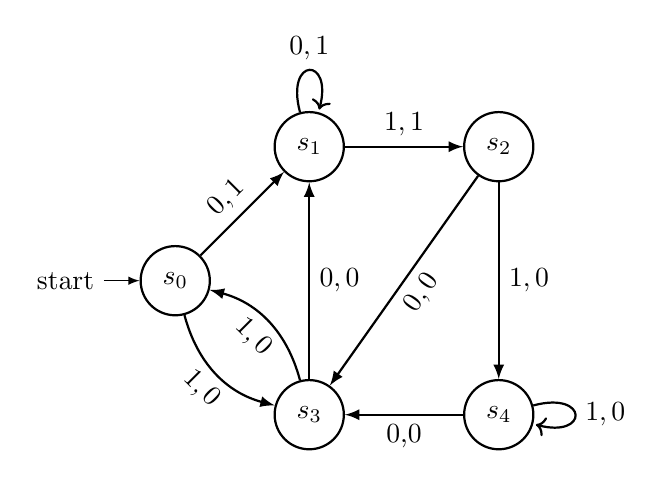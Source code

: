 \begin{tikzpicture}[every initial by arrow/.style={-latex}]
    \node[state,initial,thick] (a) {$s_0$};
    \node[state,thick] (b) [above right=15mm of a] {$s_1$};
    \node[state,thick] (c) [right =15mm of b] {$s_2$};
    \node[state,thick] (e) [below right=15mm of a] {$s_3$};
    \node[state,thick] (d) [right=15mm of e] {$s_4$};
    \path[-latex,thick](a) edge[] node[above,sloped] {$ 0,1 $} (b)
    edge[bend right] node[below,sloped] {$ 1,0 $} (e)
    (b) edge[] node[above,sloped] {$ 1,1 $} (c)
    edge[loop above] node[above,sloped] {$ 0,1 $} (b)
    (c) edge[] node[right]{$1,0$} (d)
    edge[] node[below,sloped] {$ 0,0 $} (e)
    (d) edge[loop right] node[right] {$ 1,0 $} (d)
    edge[] node[below]{0,0} (e)
    (e) edge[bend right] node[below,sloped]{$1,0$}(a)
    edge[] node[right]{$0,0$}(b);
\end{tikzpicture}